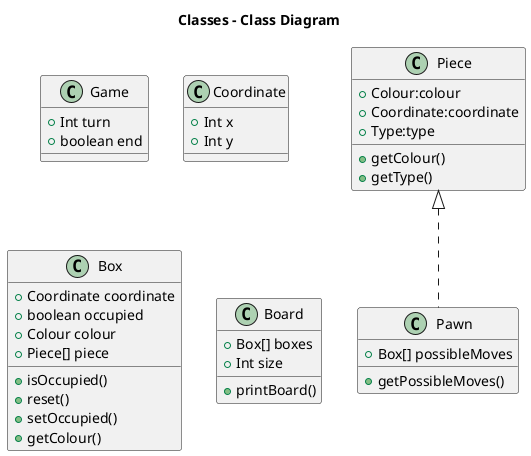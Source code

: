 @startuml classes

title Classes - Class Diagram

class Game{
  +Int turn
  +boolean end
}

class Coordinate {
  +Int x
  +Int y
}

class Box {
  +Coordinate coordinate
  +boolean occupied
  +Colour colour
  +Piece[] piece
  +isOccupied()
  +reset()
  +setOccupied()
  +getColour()
}

class Board{
  +Box[] boxes
  +Int size
  +printBoard()
}

class Piece {
  +Colour:colour
  +Coordinate:coordinate
  +Type:type
  +getColour()
  +getType()
}
class Pawn implements Piece{
  +Box[] possibleMoves
  +getPossibleMoves()
}


@enduml